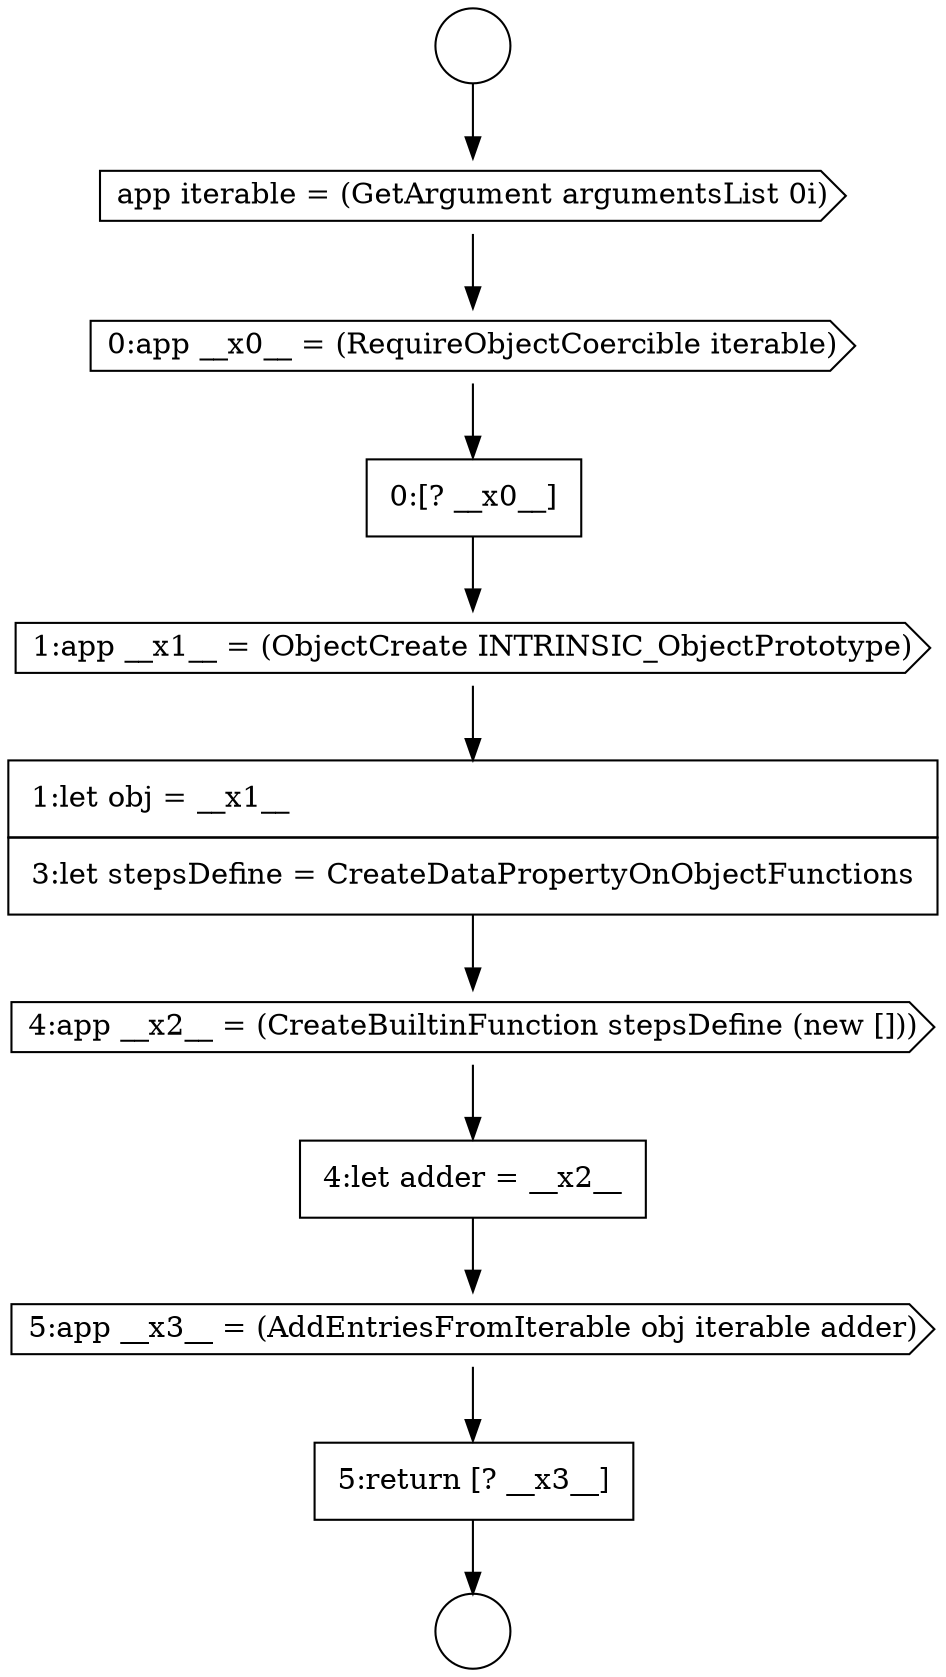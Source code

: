 digraph {
  node11335 [shape=none, margin=0, label=<<font color="black">
    <table border="0" cellborder="1" cellspacing="0" cellpadding="10">
      <tr><td align="left">1:let obj = __x1__</td></tr>
      <tr><td align="left">3:let stepsDefine = CreateDataPropertyOnObjectFunctions</td></tr>
    </table>
  </font>> color="black" fillcolor="white" style=filled]
  node11331 [shape=cds, label=<<font color="black">app iterable = (GetArgument argumentsList 0i)</font>> color="black" fillcolor="white" style=filled]
  node11339 [shape=none, margin=0, label=<<font color="black">
    <table border="0" cellborder="1" cellspacing="0" cellpadding="10">
      <tr><td align="left">5:return [? __x3__]</td></tr>
    </table>
  </font>> color="black" fillcolor="white" style=filled]
  node11336 [shape=cds, label=<<font color="black">4:app __x2__ = (CreateBuiltinFunction stepsDefine (new []))</font>> color="black" fillcolor="white" style=filled]
  node11332 [shape=cds, label=<<font color="black">0:app __x0__ = (RequireObjectCoercible iterable)</font>> color="black" fillcolor="white" style=filled]
  node11333 [shape=none, margin=0, label=<<font color="black">
    <table border="0" cellborder="1" cellspacing="0" cellpadding="10">
      <tr><td align="left">0:[? __x0__]</td></tr>
    </table>
  </font>> color="black" fillcolor="white" style=filled]
  node11338 [shape=cds, label=<<font color="black">5:app __x3__ = (AddEntriesFromIterable obj iterable adder)</font>> color="black" fillcolor="white" style=filled]
  node11329 [shape=circle label=" " color="black" fillcolor="white" style=filled]
  node11334 [shape=cds, label=<<font color="black">1:app __x1__ = (ObjectCreate INTRINSIC_ObjectPrototype)</font>> color="black" fillcolor="white" style=filled]
  node11337 [shape=none, margin=0, label=<<font color="black">
    <table border="0" cellborder="1" cellspacing="0" cellpadding="10">
      <tr><td align="left">4:let adder = __x2__</td></tr>
    </table>
  </font>> color="black" fillcolor="white" style=filled]
  node11330 [shape=circle label=" " color="black" fillcolor="white" style=filled]
  node11339 -> node11330 [ color="black"]
  node11336 -> node11337 [ color="black"]
  node11331 -> node11332 [ color="black"]
  node11334 -> node11335 [ color="black"]
  node11337 -> node11338 [ color="black"]
  node11338 -> node11339 [ color="black"]
  node11333 -> node11334 [ color="black"]
  node11335 -> node11336 [ color="black"]
  node11332 -> node11333 [ color="black"]
  node11329 -> node11331 [ color="black"]
}
